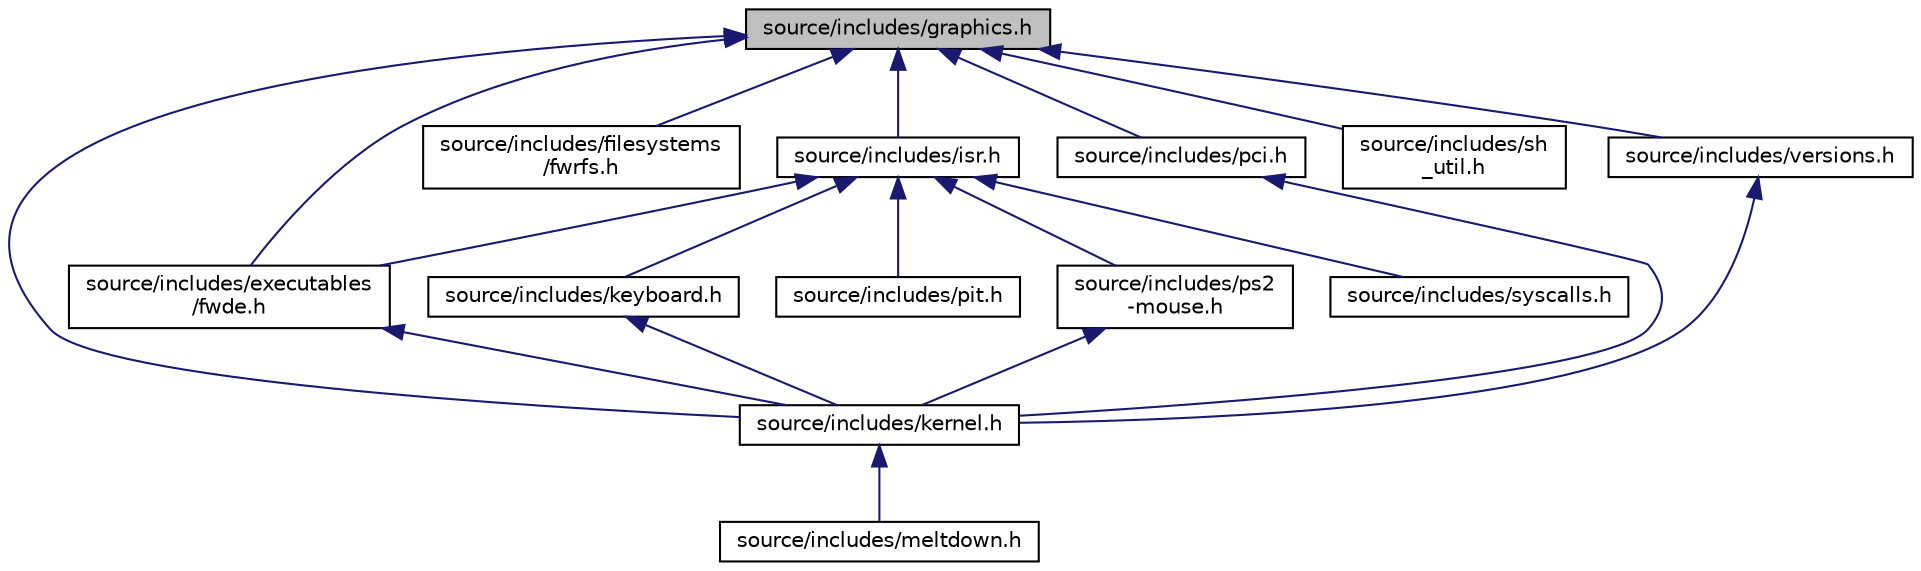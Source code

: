 digraph "source/includes/graphics.h"
{
 // LATEX_PDF_SIZE
  edge [fontname="Helvetica",fontsize="10",labelfontname="Helvetica",labelfontsize="10"];
  node [fontname="Helvetica",fontsize="10",shape=record];
  Node1 [label="source/includes/graphics.h",height=0.2,width=0.4,color="black", fillcolor="grey75", style="filled", fontcolor="black",tooltip="Contains all the print functions."];
  Node1 -> Node2 [dir="back",color="midnightblue",fontsize="10",style="solid",fontname="Helvetica"];
  Node2 [label="source/includes/executables\l/fwde.h",height=0.2,width=0.4,color="black", fillcolor="white", style="filled",URL="$fwde_8h.html",tooltip="The executor header for FrostWing Deployed Executable - 64 bits."];
  Node2 -> Node3 [dir="back",color="midnightblue",fontsize="10",style="solid",fontname="Helvetica"];
  Node3 [label="source/includes/kernel.h",height=0.2,width=0.4,color="black", fillcolor="white", style="filled",URL="$kernel_8h.html",tooltip="The basic requirement from kernel to other parts of the code."];
  Node3 -> Node4 [dir="back",color="midnightblue",fontsize="10",style="solid",fontname="Helvetica"];
  Node4 [label="source/includes/meltdown.h",height=0.2,width=0.4,color="black", fillcolor="white", style="filled",URL="$meltdown_8h.html",tooltip="The headers for meltdown.c."];
  Node1 -> Node5 [dir="back",color="midnightblue",fontsize="10",style="solid",fontname="Helvetica"];
  Node5 [label="source/includes/filesystems\l/fwrfs.h",height=0.2,width=0.4,color="black", fillcolor="white", style="filled",URL="$fwrfs_8h.html",tooltip="FrostWing RAM FileSystem."];
  Node1 -> Node6 [dir="back",color="midnightblue",fontsize="10",style="solid",fontname="Helvetica"];
  Node6 [label="source/includes/isr.h",height=0.2,width=0.4,color="black", fillcolor="white", style="filled",URL="$isr_8h.html",tooltip="Interrupts handler header."];
  Node6 -> Node2 [dir="back",color="midnightblue",fontsize="10",style="solid",fontname="Helvetica"];
  Node6 -> Node7 [dir="back",color="midnightblue",fontsize="10",style="solid",fontname="Helvetica"];
  Node7 [label="source/includes/keyboard.h",height=0.2,width=0.4,color="black", fillcolor="white", style="filled",URL="$keyboard_8h.html",tooltip=" "];
  Node7 -> Node3 [dir="back",color="midnightblue",fontsize="10",style="solid",fontname="Helvetica"];
  Node6 -> Node8 [dir="back",color="midnightblue",fontsize="10",style="solid",fontname="Helvetica"];
  Node8 [label="source/includes/pit.h",height=0.2,width=0.4,color="black", fillcolor="white", style="filled",URL="$pit_8h.html",tooltip="Headers for PIT."];
  Node6 -> Node9 [dir="back",color="midnightblue",fontsize="10",style="solid",fontname="Helvetica"];
  Node9 [label="source/includes/ps2\l-mouse.h",height=0.2,width=0.4,color="black", fillcolor="white", style="filled",URL="$ps2-mouse_8h.html",tooltip=" "];
  Node9 -> Node3 [dir="back",color="midnightblue",fontsize="10",style="solid",fontname="Helvetica"];
  Node6 -> Node10 [dir="back",color="midnightblue",fontsize="10",style="solid",fontname="Helvetica"];
  Node10 [label="source/includes/syscalls.h",height=0.2,width=0.4,color="black", fillcolor="white", style="filled",URL="$syscalls_8h.html",tooltip=" "];
  Node1 -> Node3 [dir="back",color="midnightblue",fontsize="10",style="solid",fontname="Helvetica"];
  Node1 -> Node11 [dir="back",color="midnightblue",fontsize="10",style="solid",fontname="Helvetica"];
  Node11 [label="source/includes/pci.h",height=0.2,width=0.4,color="black", fillcolor="white", style="filled",URL="$pci_8h.html",tooltip="The Header files for actual PCI source."];
  Node11 -> Node3 [dir="back",color="midnightblue",fontsize="10",style="solid",fontname="Helvetica"];
  Node1 -> Node12 [dir="back",color="midnightblue",fontsize="10",style="solid",fontname="Helvetica"];
  Node12 [label="source/includes/sh\l_util.h",height=0.2,width=0.4,color="black", fillcolor="white", style="filled",URL="$sh__util_8h.html",tooltip="Utils for fw shell."];
  Node1 -> Node13 [dir="back",color="midnightblue",fontsize="10",style="solid",fontname="Helvetica"];
  Node13 [label="source/includes/versions.h",height=0.2,width=0.4,color="black", fillcolor="white", style="filled",URL="$versions_8h.html",tooltip="This is the header file which contains all the tools used's versions."];
  Node13 -> Node3 [dir="back",color="midnightblue",fontsize="10",style="solid",fontname="Helvetica"];
}
